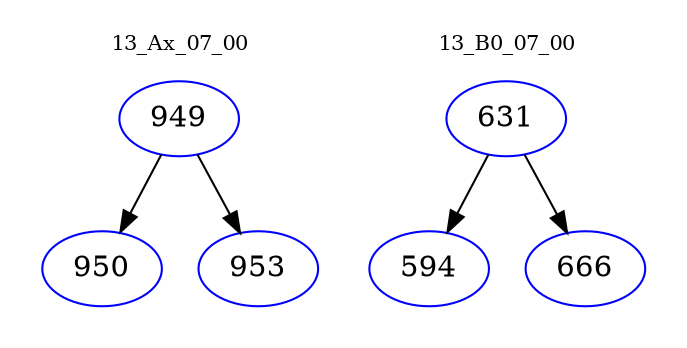 digraph{
subgraph cluster_0 {
color = white
label = "13_Ax_07_00";
fontsize=10;
T0_949 [label="949", color="blue"]
T0_949 -> T0_950 [color="black"]
T0_950 [label="950", color="blue"]
T0_949 -> T0_953 [color="black"]
T0_953 [label="953", color="blue"]
}
subgraph cluster_1 {
color = white
label = "13_B0_07_00";
fontsize=10;
T1_631 [label="631", color="blue"]
T1_631 -> T1_594 [color="black"]
T1_594 [label="594", color="blue"]
T1_631 -> T1_666 [color="black"]
T1_666 [label="666", color="blue"]
}
}
